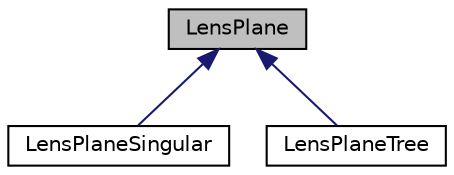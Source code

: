 digraph "LensPlane"
{
 // LATEX_PDF_SIZE
  edge [fontname="Helvetica",fontsize="10",labelfontname="Helvetica",labelfontsize="10"];
  node [fontname="Helvetica",fontsize="10",shape=record];
  Node0 [label="LensPlane",height=0.2,width=0.4,color="black", fillcolor="grey75", style="filled", fontcolor="black",tooltip="Base class representing a plane in redshift onto which lenses are placed."];
  Node0 -> Node1 [dir="back",color="midnightblue",fontsize="10",style="solid",fontname="Helvetica"];
  Node1 [label="LensPlaneSingular",height=0.2,width=0.4,color="black", fillcolor="white", style="filled",URL="$class_lens_plane_singular.html",tooltip="A LensPlane with a list of LensHalo's in it."];
  Node0 -> Node2 [dir="back",color="midnightblue",fontsize="10",style="solid",fontname="Helvetica"];
  Node2 [label="LensPlaneTree",height=0.2,width=0.4,color="black", fillcolor="white", style="filled",URL="$class_lens_plane_tree.html",tooltip="A LensPlane with a TreeQuad on it to calculate the deflection caused by field lenses."];
}
